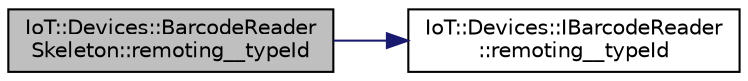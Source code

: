digraph "IoT::Devices::BarcodeReaderSkeleton::remoting__typeId"
{
 // LATEX_PDF_SIZE
  edge [fontname="Helvetica",fontsize="10",labelfontname="Helvetica",labelfontsize="10"];
  node [fontname="Helvetica",fontsize="10",shape=record];
  rankdir="LR";
  Node1 [label="IoT::Devices::BarcodeReader\lSkeleton::remoting__typeId",height=0.2,width=0.4,color="black", fillcolor="grey75", style="filled", fontcolor="black",tooltip="Destroys a BarcodeReaderSkeleton."];
  Node1 -> Node2 [color="midnightblue",fontsize="10",style="solid"];
  Node2 [label="IoT::Devices::IBarcodeReader\l::remoting__typeId",height=0.2,width=0.4,color="black", fillcolor="white", style="filled",URL="$classIoT_1_1Devices_1_1IBarcodeReader.html#a95ca08428fa95530339330714c1d3c14",tooltip=" "];
}
